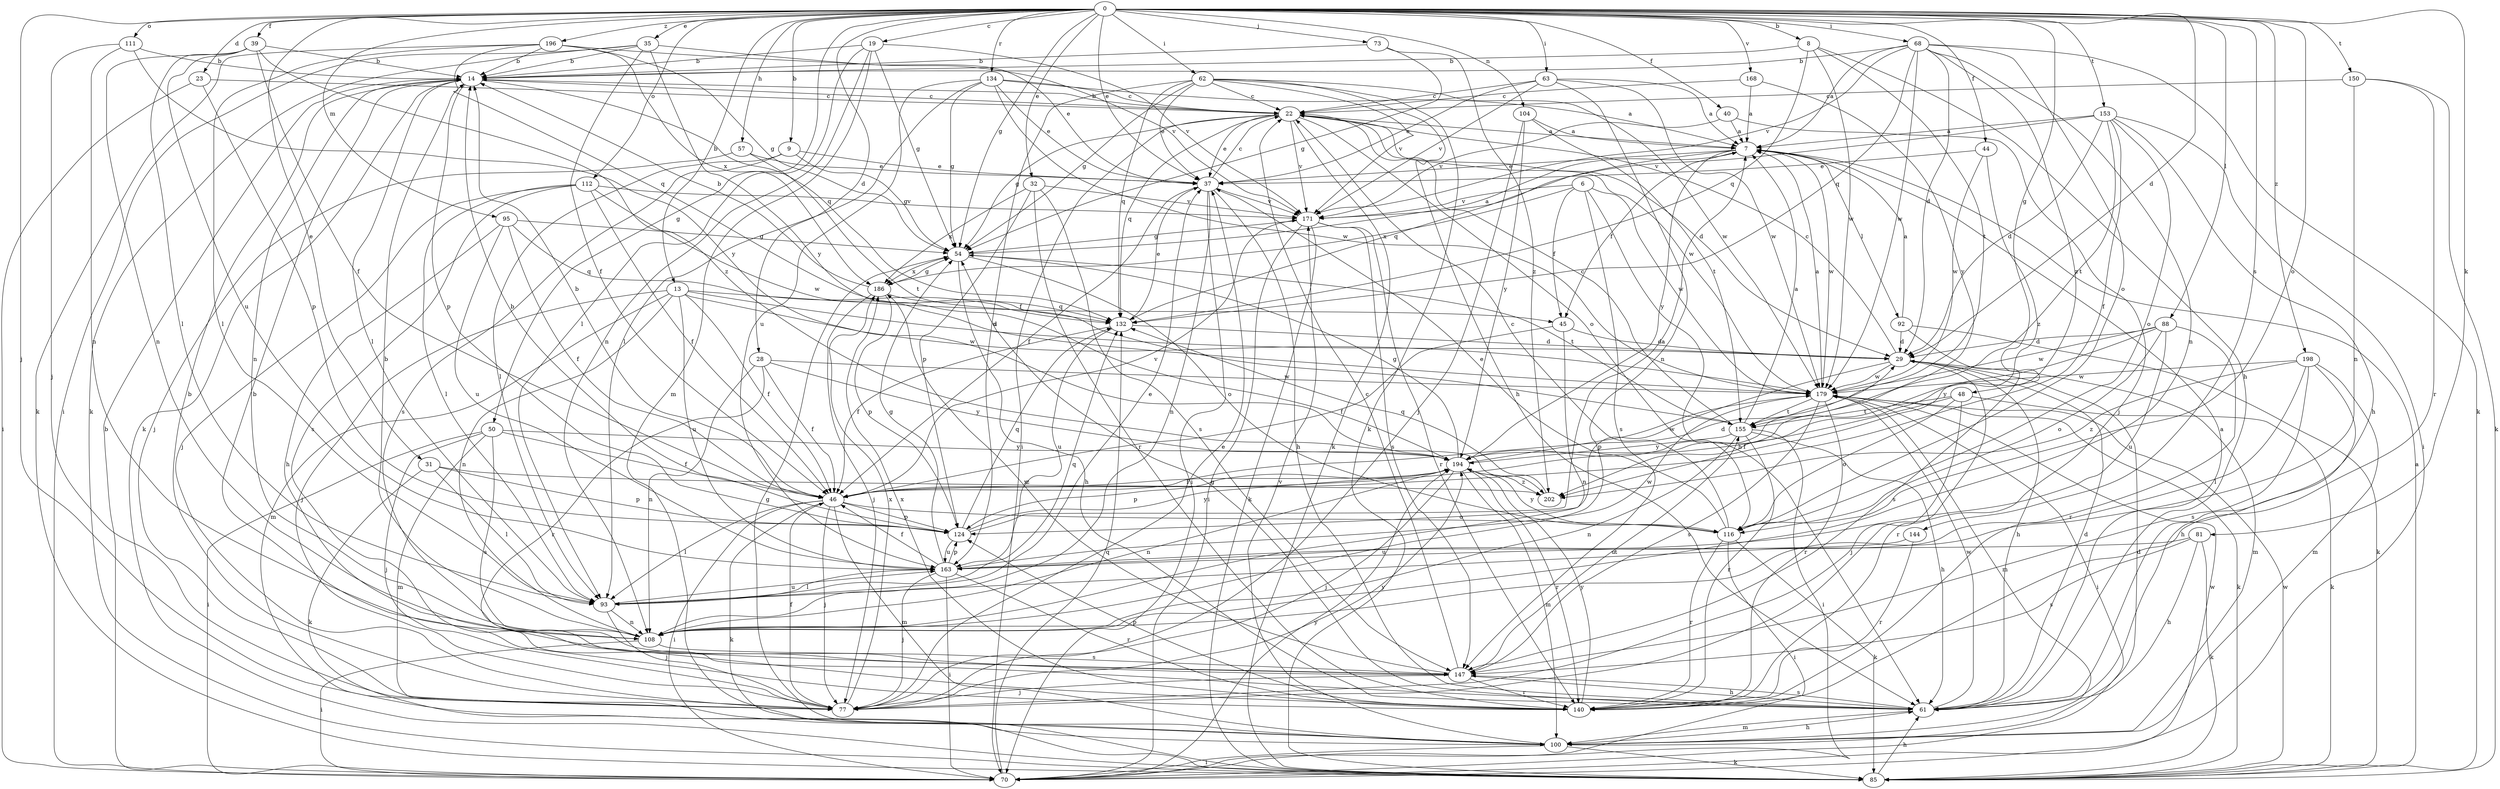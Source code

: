 strict digraph  {
0;
6;
7;
8;
9;
13;
14;
19;
22;
23;
28;
29;
31;
32;
35;
37;
39;
40;
44;
45;
46;
48;
50;
54;
57;
61;
62;
63;
68;
70;
73;
77;
81;
85;
88;
92;
93;
95;
100;
104;
108;
111;
112;
116;
124;
132;
134;
140;
144;
147;
150;
153;
155;
163;
168;
171;
179;
186;
194;
196;
198;
202;
0 -> 8  [label=b];
0 -> 9  [label=b];
0 -> 13  [label=b];
0 -> 19  [label=c];
0 -> 23  [label=d];
0 -> 28  [label=d];
0 -> 29  [label=d];
0 -> 31  [label=e];
0 -> 32  [label=e];
0 -> 35  [label=e];
0 -> 37  [label=e];
0 -> 39  [label=f];
0 -> 40  [label=f];
0 -> 44  [label=f];
0 -> 48  [label=g];
0 -> 50  [label=g];
0 -> 54  [label=g];
0 -> 57  [label=h];
0 -> 62  [label=i];
0 -> 63  [label=i];
0 -> 68  [label=i];
0 -> 73  [label=j];
0 -> 77  [label=j];
0 -> 81  [label=k];
0 -> 88  [label=l];
0 -> 95  [label=m];
0 -> 104  [label=n];
0 -> 111  [label=o];
0 -> 112  [label=o];
0 -> 116  [label=o];
0 -> 134  [label=r];
0 -> 144  [label=s];
0 -> 150  [label=t];
0 -> 153  [label=t];
0 -> 168  [label=v];
0 -> 196  [label=z];
0 -> 198  [label=z];
6 -> 45  [label=f];
6 -> 61  [label=h];
6 -> 147  [label=s];
6 -> 171  [label=v];
6 -> 179  [label=w];
6 -> 186  [label=x];
7 -> 37  [label=e];
7 -> 45  [label=f];
7 -> 92  [label=l];
7 -> 132  [label=q];
7 -> 179  [label=w];
7 -> 194  [label=y];
8 -> 14  [label=b];
8 -> 61  [label=h];
8 -> 132  [label=q];
8 -> 155  [label=t];
8 -> 179  [label=w];
9 -> 37  [label=e];
9 -> 54  [label=g];
9 -> 93  [label=l];
9 -> 147  [label=s];
13 -> 29  [label=d];
13 -> 45  [label=f];
13 -> 46  [label=f];
13 -> 77  [label=j];
13 -> 100  [label=m];
13 -> 108  [label=n];
13 -> 163  [label=u];
13 -> 179  [label=w];
14 -> 22  [label=c];
14 -> 85  [label=k];
14 -> 93  [label=l];
14 -> 108  [label=n];
14 -> 124  [label=p];
14 -> 132  [label=q];
19 -> 14  [label=b];
19 -> 54  [label=g];
19 -> 93  [label=l];
19 -> 100  [label=m];
19 -> 108  [label=n];
19 -> 171  [label=v];
22 -> 7  [label=a];
22 -> 14  [label=b];
22 -> 29  [label=d];
22 -> 37  [label=e];
22 -> 54  [label=g];
22 -> 70  [label=i];
22 -> 85  [label=k];
22 -> 116  [label=o];
22 -> 132  [label=q];
22 -> 171  [label=v];
22 -> 179  [label=w];
23 -> 22  [label=c];
23 -> 70  [label=i];
23 -> 124  [label=p];
28 -> 46  [label=f];
28 -> 108  [label=n];
28 -> 140  [label=r];
28 -> 179  [label=w];
28 -> 194  [label=y];
29 -> 22  [label=c];
29 -> 61  [label=h];
29 -> 100  [label=m];
29 -> 124  [label=p];
29 -> 140  [label=r];
29 -> 179  [label=w];
31 -> 85  [label=k];
31 -> 93  [label=l];
31 -> 124  [label=p];
31 -> 202  [label=z];
32 -> 124  [label=p];
32 -> 140  [label=r];
32 -> 147  [label=s];
32 -> 171  [label=v];
32 -> 186  [label=x];
35 -> 14  [label=b];
35 -> 37  [label=e];
35 -> 46  [label=f];
35 -> 70  [label=i];
35 -> 85  [label=k];
35 -> 194  [label=y];
37 -> 22  [label=c];
37 -> 46  [label=f];
37 -> 61  [label=h];
37 -> 70  [label=i];
37 -> 108  [label=n];
37 -> 171  [label=v];
39 -> 14  [label=b];
39 -> 46  [label=f];
39 -> 93  [label=l];
39 -> 108  [label=n];
39 -> 163  [label=u];
39 -> 202  [label=z];
40 -> 7  [label=a];
40 -> 77  [label=j];
40 -> 171  [label=v];
44 -> 37  [label=e];
44 -> 179  [label=w];
44 -> 202  [label=z];
45 -> 29  [label=d];
45 -> 46  [label=f];
45 -> 108  [label=n];
46 -> 14  [label=b];
46 -> 29  [label=d];
46 -> 70  [label=i];
46 -> 77  [label=j];
46 -> 85  [label=k];
46 -> 93  [label=l];
46 -> 100  [label=m];
46 -> 116  [label=o];
46 -> 124  [label=p];
46 -> 171  [label=v];
48 -> 46  [label=f];
48 -> 77  [label=j];
48 -> 85  [label=k];
48 -> 116  [label=o];
48 -> 155  [label=t];
50 -> 46  [label=f];
50 -> 70  [label=i];
50 -> 77  [label=j];
50 -> 100  [label=m];
50 -> 147  [label=s];
50 -> 194  [label=y];
54 -> 7  [label=a];
54 -> 61  [label=h];
54 -> 116  [label=o];
54 -> 155  [label=t];
54 -> 186  [label=x];
57 -> 37  [label=e];
57 -> 77  [label=j];
57 -> 155  [label=t];
61 -> 7  [label=a];
61 -> 29  [label=d];
61 -> 54  [label=g];
61 -> 100  [label=m];
61 -> 147  [label=s];
61 -> 179  [label=w];
62 -> 22  [label=c];
62 -> 37  [label=e];
62 -> 54  [label=g];
62 -> 61  [label=h];
62 -> 85  [label=k];
62 -> 132  [label=q];
62 -> 163  [label=u];
62 -> 171  [label=v];
62 -> 179  [label=w];
63 -> 7  [label=a];
63 -> 22  [label=c];
63 -> 37  [label=e];
63 -> 108  [label=n];
63 -> 171  [label=v];
63 -> 179  [label=w];
68 -> 7  [label=a];
68 -> 14  [label=b];
68 -> 29  [label=d];
68 -> 85  [label=k];
68 -> 108  [label=n];
68 -> 116  [label=o];
68 -> 132  [label=q];
68 -> 171  [label=v];
68 -> 179  [label=w];
68 -> 202  [label=z];
70 -> 14  [label=b];
70 -> 132  [label=q];
70 -> 179  [label=w];
70 -> 194  [label=y];
73 -> 14  [label=b];
73 -> 54  [label=g];
73 -> 202  [label=z];
77 -> 14  [label=b];
77 -> 37  [label=e];
77 -> 46  [label=f];
77 -> 186  [label=x];
77 -> 194  [label=y];
81 -> 61  [label=h];
81 -> 85  [label=k];
81 -> 147  [label=s];
81 -> 163  [label=u];
85 -> 7  [label=a];
85 -> 61  [label=h];
85 -> 179  [label=w];
88 -> 29  [label=d];
88 -> 116  [label=o];
88 -> 140  [label=r];
88 -> 163  [label=u];
88 -> 179  [label=w];
88 -> 194  [label=y];
92 -> 7  [label=a];
92 -> 29  [label=d];
92 -> 85  [label=k];
92 -> 147  [label=s];
93 -> 37  [label=e];
93 -> 77  [label=j];
93 -> 108  [label=n];
93 -> 132  [label=q];
93 -> 163  [label=u];
95 -> 46  [label=f];
95 -> 54  [label=g];
95 -> 61  [label=h];
95 -> 132  [label=q];
95 -> 163  [label=u];
100 -> 29  [label=d];
100 -> 54  [label=g];
100 -> 61  [label=h];
100 -> 70  [label=i];
100 -> 85  [label=k];
100 -> 171  [label=v];
104 -> 7  [label=a];
104 -> 77  [label=j];
104 -> 155  [label=t];
104 -> 194  [label=y];
108 -> 14  [label=b];
108 -> 70  [label=i];
108 -> 147  [label=s];
111 -> 14  [label=b];
111 -> 77  [label=j];
111 -> 108  [label=n];
111 -> 194  [label=y];
112 -> 46  [label=f];
112 -> 77  [label=j];
112 -> 93  [label=l];
112 -> 147  [label=s];
112 -> 171  [label=v];
112 -> 179  [label=w];
116 -> 22  [label=c];
116 -> 37  [label=e];
116 -> 70  [label=i];
116 -> 85  [label=k];
116 -> 140  [label=r];
116 -> 194  [label=y];
124 -> 7  [label=a];
124 -> 14  [label=b];
124 -> 132  [label=q];
124 -> 163  [label=u];
124 -> 194  [label=y];
132 -> 29  [label=d];
132 -> 37  [label=e];
132 -> 46  [label=f];
132 -> 163  [label=u];
134 -> 7  [label=a];
134 -> 22  [label=c];
134 -> 37  [label=e];
134 -> 54  [label=g];
134 -> 93  [label=l];
134 -> 163  [label=u];
134 -> 179  [label=w];
140 -> 14  [label=b];
140 -> 124  [label=p];
140 -> 186  [label=x];
140 -> 194  [label=y];
144 -> 140  [label=r];
144 -> 163  [label=u];
147 -> 22  [label=c];
147 -> 61  [label=h];
147 -> 77  [label=j];
147 -> 140  [label=r];
147 -> 155  [label=t];
147 -> 186  [label=x];
150 -> 22  [label=c];
150 -> 85  [label=k];
150 -> 108  [label=n];
150 -> 140  [label=r];
153 -> 7  [label=a];
153 -> 29  [label=d];
153 -> 46  [label=f];
153 -> 61  [label=h];
153 -> 70  [label=i];
153 -> 116  [label=o];
153 -> 155  [label=t];
153 -> 171  [label=v];
155 -> 7  [label=a];
155 -> 22  [label=c];
155 -> 61  [label=h];
155 -> 70  [label=i];
155 -> 108  [label=n];
155 -> 140  [label=r];
155 -> 194  [label=y];
163 -> 46  [label=f];
163 -> 54  [label=g];
163 -> 70  [label=i];
163 -> 77  [label=j];
163 -> 93  [label=l];
163 -> 124  [label=p];
163 -> 140  [label=r];
163 -> 179  [label=w];
168 -> 7  [label=a];
168 -> 22  [label=c];
168 -> 194  [label=y];
171 -> 54  [label=g];
171 -> 70  [label=i];
171 -> 85  [label=k];
171 -> 140  [label=r];
171 -> 147  [label=s];
179 -> 7  [label=a];
179 -> 70  [label=i];
179 -> 85  [label=k];
179 -> 100  [label=m];
179 -> 140  [label=r];
179 -> 147  [label=s];
179 -> 155  [label=t];
186 -> 14  [label=b];
186 -> 54  [label=g];
186 -> 77  [label=j];
186 -> 124  [label=p];
186 -> 132  [label=q];
194 -> 46  [label=f];
194 -> 54  [label=g];
194 -> 77  [label=j];
194 -> 100  [label=m];
194 -> 108  [label=n];
194 -> 124  [label=p];
194 -> 140  [label=r];
194 -> 179  [label=w];
194 -> 202  [label=z];
196 -> 14  [label=b];
196 -> 54  [label=g];
196 -> 85  [label=k];
196 -> 93  [label=l];
196 -> 132  [label=q];
196 -> 171  [label=v];
196 -> 186  [label=x];
198 -> 61  [label=h];
198 -> 93  [label=l];
198 -> 100  [label=m];
198 -> 147  [label=s];
198 -> 179  [label=w];
198 -> 202  [label=z];
202 -> 132  [label=q];
}
